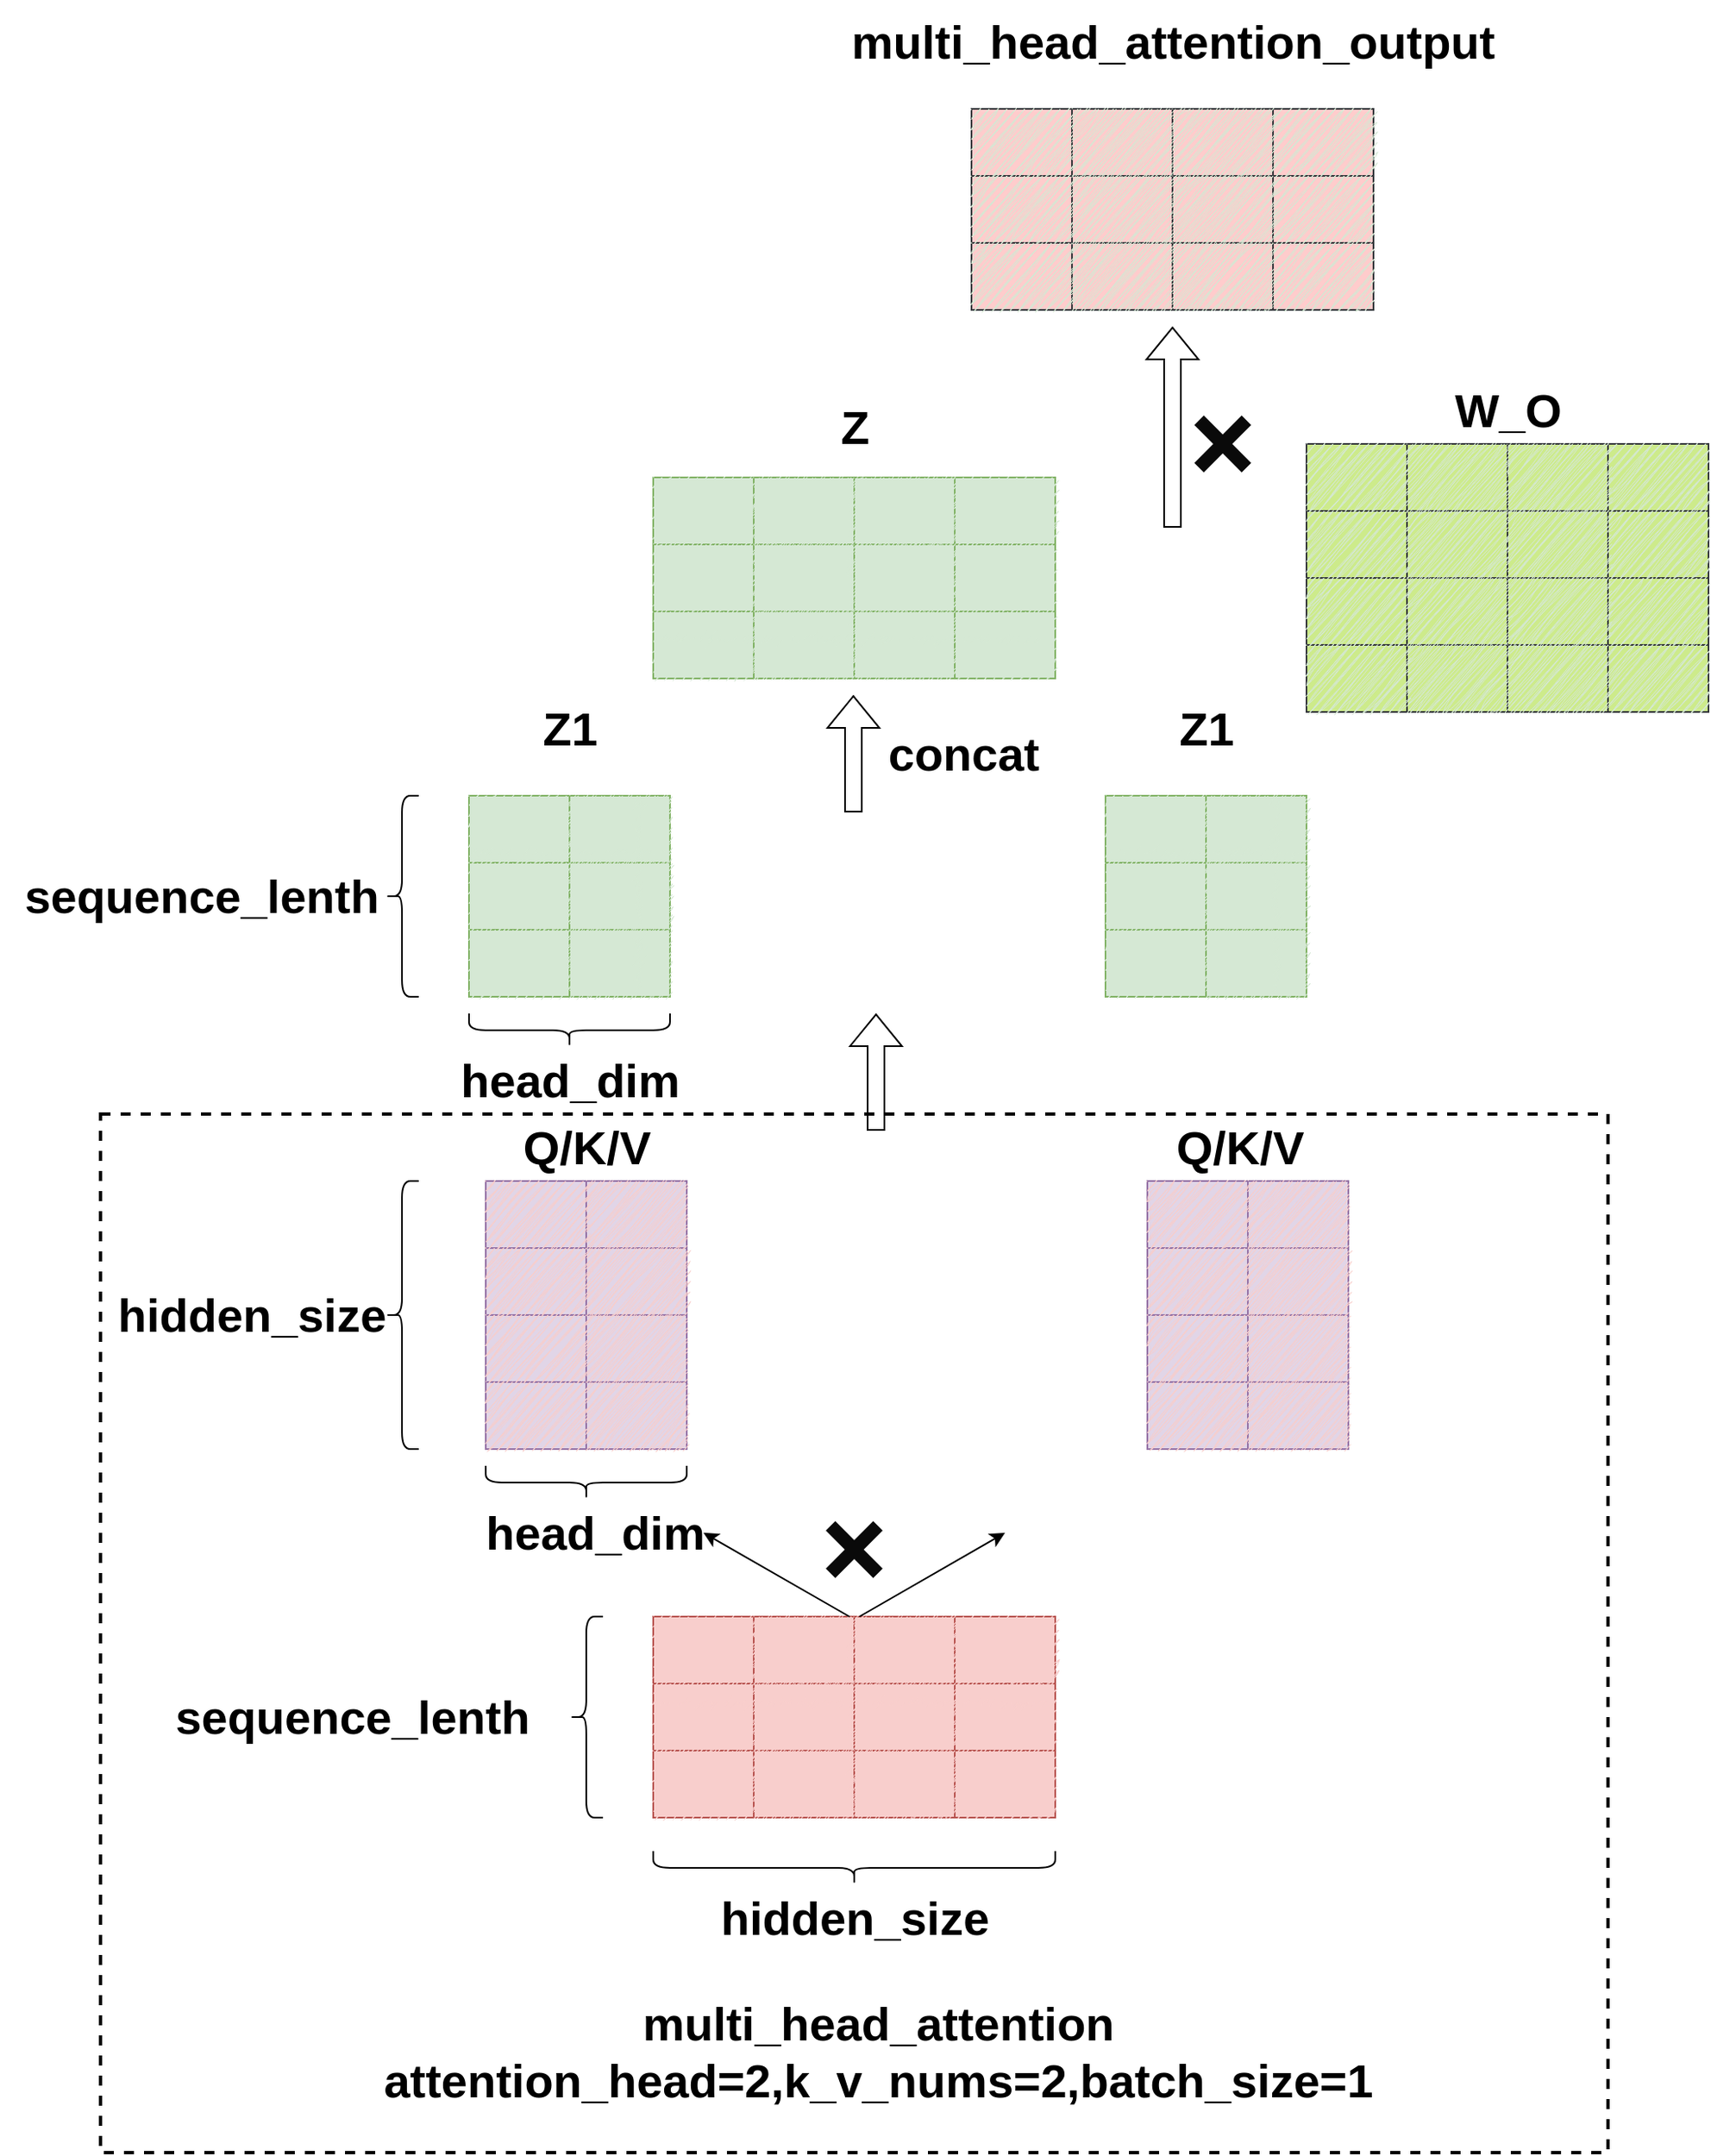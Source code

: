 <mxfile version="28.2.3">
  <diagram name="第 1 页" id="XWmFZcs1bydsPs41KzF8">
    <mxGraphModel dx="2600" dy="2162" grid="1" gridSize="10" guides="1" tooltips="1" connect="1" arrows="1" fold="1" page="1" pageScale="1" pageWidth="827" pageHeight="1169" math="0" shadow="0">
      <root>
        <mxCell id="0" />
        <mxCell id="1" parent="0" />
        <mxCell id="QxQH1etCJ_Zwl-zsI5nc-136" value="" style="rounded=0;whiteSpace=wrap;html=1;fillColor=none;dashed=1;strokeWidth=2;" parent="1" vertex="1">
          <mxGeometry x="-50" y="100" width="900" height="620" as="geometry" />
        </mxCell>
        <mxCell id="QxQH1etCJ_Zwl-zsI5nc-1" value="" style="shape=table;startSize=0;container=1;collapsible=0;childLayout=tableLayout;fontSize=16;fillColor=#f8cecc;strokeColor=#b85450;shadow=0;rounded=0;" parent="1" vertex="1">
          <mxGeometry x="280" y="400" width="240" height="120" as="geometry" />
        </mxCell>
        <mxCell id="QxQH1etCJ_Zwl-zsI5nc-2" value="" style="shape=tableRow;horizontal=0;startSize=0;swimlaneHead=0;swimlaneBody=0;strokeColor=#b85450;top=0;left=0;bottom=0;right=0;collapsible=0;dropTarget=0;fillColor=#f8cecc;points=[[0,0.5],[1,0.5]];portConstraint=eastwest;fontSize=16;shadow=0;sketch=1;curveFitting=1;jiggle=2;" parent="QxQH1etCJ_Zwl-zsI5nc-1" vertex="1">
          <mxGeometry width="240" height="40" as="geometry" />
        </mxCell>
        <mxCell id="QxQH1etCJ_Zwl-zsI5nc-3" value="" style="shape=partialRectangle;html=1;whiteSpace=wrap;connectable=0;strokeColor=#b85450;overflow=hidden;fillColor=#f8cecc;top=0;left=0;bottom=0;right=0;pointerEvents=1;fontSize=16;shadow=0;sketch=1;curveFitting=1;jiggle=2;" parent="QxQH1etCJ_Zwl-zsI5nc-2" vertex="1">
          <mxGeometry width="60" height="40" as="geometry">
            <mxRectangle width="60" height="40" as="alternateBounds" />
          </mxGeometry>
        </mxCell>
        <mxCell id="QxQH1etCJ_Zwl-zsI5nc-4" value="" style="shape=partialRectangle;html=1;whiteSpace=wrap;connectable=0;strokeColor=#b85450;overflow=hidden;fillColor=#f8cecc;top=0;left=0;bottom=0;right=0;pointerEvents=1;fontSize=16;shadow=0;sketch=1;curveFitting=1;jiggle=2;" parent="QxQH1etCJ_Zwl-zsI5nc-2" vertex="1">
          <mxGeometry x="60" width="60" height="40" as="geometry">
            <mxRectangle width="60" height="40" as="alternateBounds" />
          </mxGeometry>
        </mxCell>
        <mxCell id="QxQH1etCJ_Zwl-zsI5nc-5" value="" style="shape=partialRectangle;html=1;whiteSpace=wrap;connectable=0;strokeColor=#b85450;overflow=hidden;fillColor=#f8cecc;top=0;left=0;bottom=0;right=0;pointerEvents=1;fontSize=16;shadow=0;sketch=1;curveFitting=1;jiggle=2;" parent="QxQH1etCJ_Zwl-zsI5nc-2" vertex="1">
          <mxGeometry x="120" width="60" height="40" as="geometry">
            <mxRectangle width="60" height="40" as="alternateBounds" />
          </mxGeometry>
        </mxCell>
        <mxCell id="QxQH1etCJ_Zwl-zsI5nc-14" style="shape=partialRectangle;html=1;whiteSpace=wrap;connectable=0;strokeColor=#b85450;overflow=hidden;fillColor=#f8cecc;top=0;left=0;bottom=0;right=0;pointerEvents=1;fontSize=16;shadow=0;sketch=1;curveFitting=1;jiggle=2;" parent="QxQH1etCJ_Zwl-zsI5nc-2" vertex="1">
          <mxGeometry x="180" width="60" height="40" as="geometry">
            <mxRectangle width="60" height="40" as="alternateBounds" />
          </mxGeometry>
        </mxCell>
        <mxCell id="QxQH1etCJ_Zwl-zsI5nc-6" value="" style="shape=tableRow;horizontal=0;startSize=0;swimlaneHead=0;swimlaneBody=0;strokeColor=#b85450;top=0;left=0;bottom=0;right=0;collapsible=0;dropTarget=0;fillColor=#f8cecc;points=[[0,0.5],[1,0.5]];portConstraint=eastwest;fontSize=16;shadow=0;sketch=1;curveFitting=1;jiggle=2;" parent="QxQH1etCJ_Zwl-zsI5nc-1" vertex="1">
          <mxGeometry y="40" width="240" height="40" as="geometry" />
        </mxCell>
        <mxCell id="QxQH1etCJ_Zwl-zsI5nc-7" value="" style="shape=partialRectangle;html=1;whiteSpace=wrap;connectable=0;strokeColor=#b85450;overflow=hidden;fillColor=#f8cecc;top=0;left=0;bottom=0;right=0;pointerEvents=1;fontSize=16;shadow=0;sketch=1;curveFitting=1;jiggle=2;" parent="QxQH1etCJ_Zwl-zsI5nc-6" vertex="1">
          <mxGeometry width="60" height="40" as="geometry">
            <mxRectangle width="60" height="40" as="alternateBounds" />
          </mxGeometry>
        </mxCell>
        <mxCell id="QxQH1etCJ_Zwl-zsI5nc-8" value="" style="shape=partialRectangle;html=1;whiteSpace=wrap;connectable=0;strokeColor=#b85450;overflow=hidden;fillColor=#f8cecc;top=0;left=0;bottom=0;right=0;pointerEvents=1;fontSize=16;shadow=0;sketch=1;curveFitting=1;jiggle=2;" parent="QxQH1etCJ_Zwl-zsI5nc-6" vertex="1">
          <mxGeometry x="60" width="60" height="40" as="geometry">
            <mxRectangle width="60" height="40" as="alternateBounds" />
          </mxGeometry>
        </mxCell>
        <mxCell id="QxQH1etCJ_Zwl-zsI5nc-9" value="" style="shape=partialRectangle;html=1;whiteSpace=wrap;connectable=0;strokeColor=#b85450;overflow=hidden;fillColor=#f8cecc;top=0;left=0;bottom=0;right=0;pointerEvents=1;fontSize=16;shadow=0;sketch=1;curveFitting=1;jiggle=2;" parent="QxQH1etCJ_Zwl-zsI5nc-6" vertex="1">
          <mxGeometry x="120" width="60" height="40" as="geometry">
            <mxRectangle width="60" height="40" as="alternateBounds" />
          </mxGeometry>
        </mxCell>
        <mxCell id="QxQH1etCJ_Zwl-zsI5nc-15" style="shape=partialRectangle;html=1;whiteSpace=wrap;connectable=0;strokeColor=#b85450;overflow=hidden;fillColor=#f8cecc;top=0;left=0;bottom=0;right=0;pointerEvents=1;fontSize=16;shadow=0;sketch=1;curveFitting=1;jiggle=2;" parent="QxQH1etCJ_Zwl-zsI5nc-6" vertex="1">
          <mxGeometry x="180" width="60" height="40" as="geometry">
            <mxRectangle width="60" height="40" as="alternateBounds" />
          </mxGeometry>
        </mxCell>
        <mxCell id="QxQH1etCJ_Zwl-zsI5nc-10" value="" style="shape=tableRow;horizontal=0;startSize=0;swimlaneHead=0;swimlaneBody=0;strokeColor=#b85450;top=0;left=0;bottom=0;right=0;collapsible=0;dropTarget=0;fillColor=#f8cecc;points=[[0,0.5],[1,0.5]];portConstraint=eastwest;fontSize=16;shadow=0;sketch=1;curveFitting=1;jiggle=2;" parent="QxQH1etCJ_Zwl-zsI5nc-1" vertex="1">
          <mxGeometry y="80" width="240" height="40" as="geometry" />
        </mxCell>
        <mxCell id="QxQH1etCJ_Zwl-zsI5nc-11" value="" style="shape=partialRectangle;html=1;whiteSpace=wrap;connectable=0;strokeColor=#b85450;overflow=hidden;fillColor=#f8cecc;top=0;left=0;bottom=0;right=0;pointerEvents=1;fontSize=16;shadow=0;sketch=1;curveFitting=1;jiggle=2;" parent="QxQH1etCJ_Zwl-zsI5nc-10" vertex="1">
          <mxGeometry width="60" height="40" as="geometry">
            <mxRectangle width="60" height="40" as="alternateBounds" />
          </mxGeometry>
        </mxCell>
        <mxCell id="QxQH1etCJ_Zwl-zsI5nc-12" value="" style="shape=partialRectangle;html=1;whiteSpace=wrap;connectable=0;strokeColor=#b85450;overflow=hidden;fillColor=#f8cecc;top=0;left=0;bottom=0;right=0;pointerEvents=1;fontSize=16;shadow=0;sketch=1;curveFitting=1;jiggle=2;" parent="QxQH1etCJ_Zwl-zsI5nc-10" vertex="1">
          <mxGeometry x="60" width="60" height="40" as="geometry">
            <mxRectangle width="60" height="40" as="alternateBounds" />
          </mxGeometry>
        </mxCell>
        <mxCell id="QxQH1etCJ_Zwl-zsI5nc-13" value="" style="shape=partialRectangle;html=1;whiteSpace=wrap;connectable=0;strokeColor=#b85450;overflow=hidden;fillColor=#f8cecc;top=0;left=0;bottom=0;right=0;pointerEvents=1;fontSize=16;shadow=0;sketch=1;curveFitting=1;jiggle=2;" parent="QxQH1etCJ_Zwl-zsI5nc-10" vertex="1">
          <mxGeometry x="120" width="60" height="40" as="geometry">
            <mxRectangle width="60" height="40" as="alternateBounds" />
          </mxGeometry>
        </mxCell>
        <mxCell id="QxQH1etCJ_Zwl-zsI5nc-16" style="shape=partialRectangle;html=1;whiteSpace=wrap;connectable=0;strokeColor=#b85450;overflow=hidden;fillColor=#f8cecc;top=0;left=0;bottom=0;right=0;pointerEvents=1;fontSize=16;shadow=0;sketch=1;curveFitting=1;jiggle=2;" parent="QxQH1etCJ_Zwl-zsI5nc-10" vertex="1">
          <mxGeometry x="180" width="60" height="40" as="geometry">
            <mxRectangle width="60" height="40" as="alternateBounds" />
          </mxGeometry>
        </mxCell>
        <mxCell id="QxQH1etCJ_Zwl-zsI5nc-17" value="" style="shape=table;startSize=0;container=1;collapsible=0;childLayout=tableLayout;fontSize=16;fillColor=#e1d5e7;strokeColor=#9673a6;shadow=0;rounded=0;" parent="1" vertex="1">
          <mxGeometry x="180" y="140" width="120" height="160" as="geometry" />
        </mxCell>
        <mxCell id="QxQH1etCJ_Zwl-zsI5nc-18" value="" style="shape=tableRow;horizontal=0;startSize=0;swimlaneHead=0;swimlaneBody=0;strokeColor=#b85450;top=0;left=0;bottom=0;right=0;collapsible=0;dropTarget=0;fillColor=#f8cecc;points=[[0,0.5],[1,0.5]];portConstraint=eastwest;fontSize=16;shadow=0;sketch=1;curveFitting=1;jiggle=2;" parent="QxQH1etCJ_Zwl-zsI5nc-17" vertex="1">
          <mxGeometry width="120" height="40" as="geometry" />
        </mxCell>
        <mxCell id="QxQH1etCJ_Zwl-zsI5nc-19" value="" style="shape=partialRectangle;html=1;whiteSpace=wrap;connectable=0;strokeColor=#b85450;overflow=hidden;fillColor=#f8cecc;top=0;left=0;bottom=0;right=0;pointerEvents=1;fontSize=16;shadow=0;sketch=1;curveFitting=1;jiggle=2;" parent="QxQH1etCJ_Zwl-zsI5nc-18" vertex="1">
          <mxGeometry width="60" height="40" as="geometry">
            <mxRectangle width="60" height="40" as="alternateBounds" />
          </mxGeometry>
        </mxCell>
        <mxCell id="QxQH1etCJ_Zwl-zsI5nc-65" style="shape=partialRectangle;html=1;whiteSpace=wrap;connectable=0;strokeColor=#b85450;overflow=hidden;fillColor=#f8cecc;top=0;left=0;bottom=0;right=0;pointerEvents=1;fontSize=16;shadow=0;sketch=1;curveFitting=1;jiggle=2;" parent="QxQH1etCJ_Zwl-zsI5nc-18" vertex="1">
          <mxGeometry x="60" width="60" height="40" as="geometry">
            <mxRectangle width="60" height="40" as="alternateBounds" />
          </mxGeometry>
        </mxCell>
        <mxCell id="QxQH1etCJ_Zwl-zsI5nc-23" value="" style="shape=tableRow;horizontal=0;startSize=0;swimlaneHead=0;swimlaneBody=0;strokeColor=#b85450;top=0;left=0;bottom=0;right=0;collapsible=0;dropTarget=0;fillColor=#f8cecc;points=[[0,0.5],[1,0.5]];portConstraint=eastwest;fontSize=16;shadow=0;sketch=1;curveFitting=1;jiggle=2;" parent="QxQH1etCJ_Zwl-zsI5nc-17" vertex="1">
          <mxGeometry y="40" width="120" height="40" as="geometry" />
        </mxCell>
        <mxCell id="QxQH1etCJ_Zwl-zsI5nc-24" value="" style="shape=partialRectangle;html=1;whiteSpace=wrap;connectable=0;strokeColor=#b85450;overflow=hidden;fillColor=#f8cecc;top=0;left=0;bottom=0;right=0;pointerEvents=1;fontSize=16;shadow=0;sketch=1;curveFitting=1;jiggle=2;" parent="QxQH1etCJ_Zwl-zsI5nc-23" vertex="1">
          <mxGeometry width="60" height="40" as="geometry">
            <mxRectangle width="60" height="40" as="alternateBounds" />
          </mxGeometry>
        </mxCell>
        <mxCell id="QxQH1etCJ_Zwl-zsI5nc-66" style="shape=partialRectangle;html=1;whiteSpace=wrap;connectable=0;strokeColor=#b85450;overflow=hidden;fillColor=#f8cecc;top=0;left=0;bottom=0;right=0;pointerEvents=1;fontSize=16;shadow=0;sketch=1;curveFitting=1;jiggle=2;" parent="QxQH1etCJ_Zwl-zsI5nc-23" vertex="1">
          <mxGeometry x="60" width="60" height="40" as="geometry">
            <mxRectangle width="60" height="40" as="alternateBounds" />
          </mxGeometry>
        </mxCell>
        <mxCell id="QxQH1etCJ_Zwl-zsI5nc-28" value="" style="shape=tableRow;horizontal=0;startSize=0;swimlaneHead=0;swimlaneBody=0;strokeColor=#b85450;top=0;left=0;bottom=0;right=0;collapsible=0;dropTarget=0;fillColor=#f8cecc;points=[[0,0.5],[1,0.5]];portConstraint=eastwest;fontSize=16;shadow=0;sketch=1;curveFitting=1;jiggle=2;" parent="QxQH1etCJ_Zwl-zsI5nc-17" vertex="1">
          <mxGeometry y="80" width="120" height="40" as="geometry" />
        </mxCell>
        <mxCell id="QxQH1etCJ_Zwl-zsI5nc-29" value="" style="shape=partialRectangle;html=1;whiteSpace=wrap;connectable=0;strokeColor=#b85450;overflow=hidden;fillColor=#f8cecc;top=0;left=0;bottom=0;right=0;pointerEvents=1;fontSize=16;shadow=0;sketch=1;curveFitting=1;jiggle=2;" parent="QxQH1etCJ_Zwl-zsI5nc-28" vertex="1">
          <mxGeometry width="60" height="40" as="geometry">
            <mxRectangle width="60" height="40" as="alternateBounds" />
          </mxGeometry>
        </mxCell>
        <mxCell id="QxQH1etCJ_Zwl-zsI5nc-67" style="shape=partialRectangle;html=1;whiteSpace=wrap;connectable=0;strokeColor=#b85450;overflow=hidden;fillColor=#f8cecc;top=0;left=0;bottom=0;right=0;pointerEvents=1;fontSize=16;shadow=0;sketch=1;curveFitting=1;jiggle=2;" parent="QxQH1etCJ_Zwl-zsI5nc-28" vertex="1">
          <mxGeometry x="60" width="60" height="40" as="geometry">
            <mxRectangle width="60" height="40" as="alternateBounds" />
          </mxGeometry>
        </mxCell>
        <mxCell id="QxQH1etCJ_Zwl-zsI5nc-71" style="shape=tableRow;horizontal=0;startSize=0;swimlaneHead=0;swimlaneBody=0;strokeColor=#b85450;top=0;left=0;bottom=0;right=0;collapsible=0;dropTarget=0;fillColor=#f8cecc;points=[[0,0.5],[1,0.5]];portConstraint=eastwest;fontSize=16;shadow=0;sketch=1;curveFitting=1;jiggle=2;" parent="QxQH1etCJ_Zwl-zsI5nc-17" vertex="1">
          <mxGeometry y="120" width="120" height="40" as="geometry" />
        </mxCell>
        <mxCell id="QxQH1etCJ_Zwl-zsI5nc-72" style="shape=partialRectangle;html=1;whiteSpace=wrap;connectable=0;strokeColor=#b85450;overflow=hidden;fillColor=#f8cecc;top=0;left=0;bottom=0;right=0;pointerEvents=1;fontSize=16;shadow=0;sketch=1;curveFitting=1;jiggle=2;" parent="QxQH1etCJ_Zwl-zsI5nc-71" vertex="1">
          <mxGeometry width="60" height="40" as="geometry">
            <mxRectangle width="60" height="40" as="alternateBounds" />
          </mxGeometry>
        </mxCell>
        <mxCell id="QxQH1etCJ_Zwl-zsI5nc-73" style="shape=partialRectangle;html=1;whiteSpace=wrap;connectable=0;strokeColor=#b85450;overflow=hidden;fillColor=#f8cecc;top=0;left=0;bottom=0;right=0;pointerEvents=1;fontSize=16;shadow=0;sketch=1;curveFitting=1;jiggle=2;" parent="QxQH1etCJ_Zwl-zsI5nc-71" vertex="1">
          <mxGeometry x="60" width="60" height="40" as="geometry">
            <mxRectangle width="60" height="40" as="alternateBounds" />
          </mxGeometry>
        </mxCell>
        <mxCell id="QxQH1etCJ_Zwl-zsI5nc-40" value="" style="shape=table;startSize=0;container=1;collapsible=0;childLayout=tableLayout;fontSize=16;fillColor=#e1d5e7;strokeColor=#9673a6;shadow=0;rounded=0;" parent="1" vertex="1">
          <mxGeometry x="575" y="140" width="120" height="160" as="geometry" />
        </mxCell>
        <mxCell id="QxQH1etCJ_Zwl-zsI5nc-41" value="" style="shape=tableRow;horizontal=0;startSize=0;swimlaneHead=0;swimlaneBody=0;strokeColor=#b85450;top=0;left=0;bottom=0;right=0;collapsible=0;dropTarget=0;fillColor=#f8cecc;points=[[0,0.5],[1,0.5]];portConstraint=eastwest;fontSize=16;shadow=0;sketch=1;curveFitting=1;jiggle=2;" parent="QxQH1etCJ_Zwl-zsI5nc-40" vertex="1">
          <mxGeometry width="120" height="40" as="geometry" />
        </mxCell>
        <mxCell id="QxQH1etCJ_Zwl-zsI5nc-42" value="" style="shape=partialRectangle;html=1;whiteSpace=wrap;connectable=0;strokeColor=#b85450;overflow=hidden;fillColor=#f8cecc;top=0;left=0;bottom=0;right=0;pointerEvents=1;fontSize=16;shadow=0;sketch=1;curveFitting=1;jiggle=2;" parent="QxQH1etCJ_Zwl-zsI5nc-41" vertex="1">
          <mxGeometry width="60" height="40" as="geometry">
            <mxRectangle width="60" height="40" as="alternateBounds" />
          </mxGeometry>
        </mxCell>
        <mxCell id="QxQH1etCJ_Zwl-zsI5nc-68" style="shape=partialRectangle;html=1;whiteSpace=wrap;connectable=0;strokeColor=#b85450;overflow=hidden;fillColor=#f8cecc;top=0;left=0;bottom=0;right=0;pointerEvents=1;fontSize=16;shadow=0;sketch=1;curveFitting=1;jiggle=2;" parent="QxQH1etCJ_Zwl-zsI5nc-41" vertex="1">
          <mxGeometry x="60" width="60" height="40" as="geometry">
            <mxRectangle width="60" height="40" as="alternateBounds" />
          </mxGeometry>
        </mxCell>
        <mxCell id="QxQH1etCJ_Zwl-zsI5nc-43" value="" style="shape=tableRow;horizontal=0;startSize=0;swimlaneHead=0;swimlaneBody=0;strokeColor=#b85450;top=0;left=0;bottom=0;right=0;collapsible=0;dropTarget=0;fillColor=#f8cecc;points=[[0,0.5],[1,0.5]];portConstraint=eastwest;fontSize=16;shadow=0;sketch=1;curveFitting=1;jiggle=2;" parent="QxQH1etCJ_Zwl-zsI5nc-40" vertex="1">
          <mxGeometry y="40" width="120" height="40" as="geometry" />
        </mxCell>
        <mxCell id="QxQH1etCJ_Zwl-zsI5nc-44" value="" style="shape=partialRectangle;html=1;whiteSpace=wrap;connectable=0;strokeColor=#b85450;overflow=hidden;fillColor=#f8cecc;top=0;left=0;bottom=0;right=0;pointerEvents=1;fontSize=16;shadow=0;sketch=1;curveFitting=1;jiggle=2;" parent="QxQH1etCJ_Zwl-zsI5nc-43" vertex="1">
          <mxGeometry width="60" height="40" as="geometry">
            <mxRectangle width="60" height="40" as="alternateBounds" />
          </mxGeometry>
        </mxCell>
        <mxCell id="QxQH1etCJ_Zwl-zsI5nc-69" style="shape=partialRectangle;html=1;whiteSpace=wrap;connectable=0;strokeColor=#b85450;overflow=hidden;fillColor=#f8cecc;top=0;left=0;bottom=0;right=0;pointerEvents=1;fontSize=16;shadow=0;sketch=1;curveFitting=1;jiggle=2;" parent="QxQH1etCJ_Zwl-zsI5nc-43" vertex="1">
          <mxGeometry x="60" width="60" height="40" as="geometry">
            <mxRectangle width="60" height="40" as="alternateBounds" />
          </mxGeometry>
        </mxCell>
        <mxCell id="QxQH1etCJ_Zwl-zsI5nc-45" value="" style="shape=tableRow;horizontal=0;startSize=0;swimlaneHead=0;swimlaneBody=0;strokeColor=#b85450;top=0;left=0;bottom=0;right=0;collapsible=0;dropTarget=0;fillColor=#f8cecc;points=[[0,0.5],[1,0.5]];portConstraint=eastwest;fontSize=16;shadow=0;sketch=1;curveFitting=1;jiggle=2;" parent="QxQH1etCJ_Zwl-zsI5nc-40" vertex="1">
          <mxGeometry y="80" width="120" height="40" as="geometry" />
        </mxCell>
        <mxCell id="QxQH1etCJ_Zwl-zsI5nc-46" value="" style="shape=partialRectangle;html=1;whiteSpace=wrap;connectable=0;strokeColor=#b85450;overflow=hidden;fillColor=#f8cecc;top=0;left=0;bottom=0;right=0;pointerEvents=1;fontSize=16;shadow=0;sketch=1;curveFitting=1;jiggle=2;" parent="QxQH1etCJ_Zwl-zsI5nc-45" vertex="1">
          <mxGeometry width="60" height="40" as="geometry">
            <mxRectangle width="60" height="40" as="alternateBounds" />
          </mxGeometry>
        </mxCell>
        <mxCell id="QxQH1etCJ_Zwl-zsI5nc-70" style="shape=partialRectangle;html=1;whiteSpace=wrap;connectable=0;strokeColor=#b85450;overflow=hidden;fillColor=#f8cecc;top=0;left=0;bottom=0;right=0;pointerEvents=1;fontSize=16;shadow=0;sketch=1;curveFitting=1;jiggle=2;" parent="QxQH1etCJ_Zwl-zsI5nc-45" vertex="1">
          <mxGeometry x="60" width="60" height="40" as="geometry">
            <mxRectangle width="60" height="40" as="alternateBounds" />
          </mxGeometry>
        </mxCell>
        <mxCell id="QxQH1etCJ_Zwl-zsI5nc-74" style="shape=tableRow;horizontal=0;startSize=0;swimlaneHead=0;swimlaneBody=0;strokeColor=#b85450;top=0;left=0;bottom=0;right=0;collapsible=0;dropTarget=0;fillColor=#f8cecc;points=[[0,0.5],[1,0.5]];portConstraint=eastwest;fontSize=16;shadow=0;sketch=1;curveFitting=1;jiggle=2;" parent="QxQH1etCJ_Zwl-zsI5nc-40" vertex="1">
          <mxGeometry y="120" width="120" height="40" as="geometry" />
        </mxCell>
        <mxCell id="QxQH1etCJ_Zwl-zsI5nc-75" style="shape=partialRectangle;html=1;whiteSpace=wrap;connectable=0;strokeColor=#b85450;overflow=hidden;fillColor=#f8cecc;top=0;left=0;bottom=0;right=0;pointerEvents=1;fontSize=16;shadow=0;sketch=1;curveFitting=1;jiggle=2;" parent="QxQH1etCJ_Zwl-zsI5nc-74" vertex="1">
          <mxGeometry width="60" height="40" as="geometry">
            <mxRectangle width="60" height="40" as="alternateBounds" />
          </mxGeometry>
        </mxCell>
        <mxCell id="QxQH1etCJ_Zwl-zsI5nc-76" style="shape=partialRectangle;html=1;whiteSpace=wrap;connectable=0;strokeColor=#b85450;overflow=hidden;fillColor=#f8cecc;top=0;left=0;bottom=0;right=0;pointerEvents=1;fontSize=16;shadow=0;sketch=1;curveFitting=1;jiggle=2;" parent="QxQH1etCJ_Zwl-zsI5nc-74" vertex="1">
          <mxGeometry x="60" width="60" height="40" as="geometry">
            <mxRectangle width="60" height="40" as="alternateBounds" />
          </mxGeometry>
        </mxCell>
        <mxCell id="QxQH1etCJ_Zwl-zsI5nc-61" value="" style="shape=curlyBracket;whiteSpace=wrap;html=1;rounded=1;labelPosition=left;verticalLabelPosition=middle;align=right;verticalAlign=middle;" parent="1" vertex="1">
          <mxGeometry x="230" y="400" width="20" height="120" as="geometry" />
        </mxCell>
        <mxCell id="QxQH1etCJ_Zwl-zsI5nc-62" value="&lt;font&gt;&lt;b&gt;hidden_size&lt;/b&gt;&lt;/font&gt;" style="text;html=1;align=center;verticalAlign=middle;resizable=0;points=[];autosize=1;strokeColor=none;fillColor=none;strokeWidth=1;fontSize=28;" parent="1" vertex="1">
          <mxGeometry x="310" y="555" width="180" height="50" as="geometry" />
        </mxCell>
        <mxCell id="QxQH1etCJ_Zwl-zsI5nc-63" value="" style="shape=curlyBracket;whiteSpace=wrap;html=1;rounded=1;labelPosition=left;verticalLabelPosition=middle;align=right;verticalAlign=middle;rotation=-90;size=0.5;" parent="1" vertex="1">
          <mxGeometry x="390" y="430" width="20" height="240" as="geometry" />
        </mxCell>
        <mxCell id="QxQH1etCJ_Zwl-zsI5nc-64" value="&lt;font&gt;&lt;b&gt;sequence_lenth&lt;/b&gt;&lt;/font&gt;" style="text;html=1;align=center;verticalAlign=middle;resizable=0;points=[];autosize=1;strokeColor=none;fillColor=none;strokeWidth=1;fontSize=28;" parent="1" vertex="1">
          <mxGeometry x="-20" y="435" width="240" height="50" as="geometry" />
        </mxCell>
        <mxCell id="QxQH1etCJ_Zwl-zsI5nc-77" value="&lt;span&gt;&lt;b&gt;head_dim&lt;/b&gt;&lt;/span&gt;" style="text;html=1;align=center;verticalAlign=middle;resizable=0;points=[];autosize=1;strokeColor=none;fillColor=none;strokeWidth=1;fontSize=28;" parent="1" vertex="1">
          <mxGeometry x="170" y="325" width="150" height="50" as="geometry" />
        </mxCell>
        <mxCell id="QxQH1etCJ_Zwl-zsI5nc-78" value="" style="shape=curlyBracket;whiteSpace=wrap;html=1;rounded=1;labelPosition=left;verticalLabelPosition=middle;align=right;verticalAlign=middle;rotation=-90;size=0.5;" parent="1" vertex="1">
          <mxGeometry x="230" y="260" width="20" height="120" as="geometry" />
        </mxCell>
        <mxCell id="QxQH1etCJ_Zwl-zsI5nc-81" value="&lt;div&gt;&lt;font&gt;&lt;b&gt;multi_head_attention&lt;/b&gt;&lt;/font&gt;&lt;/div&gt;&lt;font&gt;&lt;b&gt;attention_head=2,&lt;/b&gt;&lt;/font&gt;&lt;b style=&quot;background-color: transparent; color: light-dark(rgb(0, 0, 0), rgb(255, 255, 255));&quot;&gt;k_v_nums=2,batch_size=1&lt;/b&gt;" style="text;html=1;align=center;verticalAlign=middle;resizable=0;points=[];autosize=1;strokeColor=none;fillColor=none;strokeWidth=1;fontSize=28;" parent="1" vertex="1">
          <mxGeometry x="109" y="620" width="610" height="80" as="geometry" />
        </mxCell>
        <mxCell id="QxQH1etCJ_Zwl-zsI5nc-82" value="" style="shape=curlyBracket;whiteSpace=wrap;html=1;rounded=1;labelPosition=left;verticalLabelPosition=middle;align=right;verticalAlign=middle;" parent="1" vertex="1">
          <mxGeometry x="120" y="140" width="20" height="160" as="geometry" />
        </mxCell>
        <mxCell id="QxQH1etCJ_Zwl-zsI5nc-84" value="&lt;font&gt;&lt;b&gt;hidden_size&lt;/b&gt;&lt;/font&gt;" style="text;html=1;align=center;verticalAlign=middle;resizable=0;points=[];autosize=1;strokeColor=none;fillColor=none;strokeWidth=1;fontSize=28;" parent="1" vertex="1">
          <mxGeometry x="-50" y="195" width="180" height="50" as="geometry" />
        </mxCell>
        <mxCell id="QxQH1etCJ_Zwl-zsI5nc-86" value="" style="shape=flexArrow;endArrow=classic;html=1;rounded=0;" parent="1" edge="1">
          <mxGeometry width="50" height="50" relative="1" as="geometry">
            <mxPoint x="413" y="110" as="sourcePoint" />
            <mxPoint x="413" y="40" as="targetPoint" />
          </mxGeometry>
        </mxCell>
        <mxCell id="QxQH1etCJ_Zwl-zsI5nc-87" value="" style="endArrow=classic;html=1;rounded=0;exitX=0.488;exitY=0;exitDx=0;exitDy=0;exitPerimeter=0;" parent="1" source="QxQH1etCJ_Zwl-zsI5nc-2" edge="1">
          <mxGeometry width="50" height="50" relative="1" as="geometry">
            <mxPoint x="330" y="320" as="sourcePoint" />
            <mxPoint x="310" y="350" as="targetPoint" />
          </mxGeometry>
        </mxCell>
        <mxCell id="QxQH1etCJ_Zwl-zsI5nc-88" value="" style="endArrow=classic;html=1;rounded=0;exitX=0.513;exitY=0;exitDx=0;exitDy=0;exitPerimeter=0;" parent="1" source="QxQH1etCJ_Zwl-zsI5nc-2" edge="1">
          <mxGeometry width="50" height="50" relative="1" as="geometry">
            <mxPoint x="547" y="410" as="sourcePoint" />
            <mxPoint x="490" y="350" as="targetPoint" />
          </mxGeometry>
        </mxCell>
        <mxCell id="QxQH1etCJ_Zwl-zsI5nc-89" value="" style="shape=cross;whiteSpace=wrap;html=1;rotation=45;strokeColor=none;fillColor=light-dark(#0a0a0a, #ededed);" parent="1" vertex="1">
          <mxGeometry x="380" y="340" width="40" height="40" as="geometry" />
        </mxCell>
        <mxCell id="QxQH1etCJ_Zwl-zsI5nc-92" value="&lt;font&gt;&lt;b&gt;Q/K/V&lt;/b&gt;&lt;/font&gt;" style="text;html=1;align=center;verticalAlign=middle;resizable=0;points=[];autosize=1;strokeColor=none;fillColor=none;strokeWidth=1;fontSize=28;" parent="1" vertex="1">
          <mxGeometry x="190" y="95" width="100" height="50" as="geometry" />
        </mxCell>
        <mxCell id="QxQH1etCJ_Zwl-zsI5nc-93" value="&lt;b&gt;Q/K/V&lt;/b&gt;" style="text;html=1;align=center;verticalAlign=middle;resizable=0;points=[];autosize=1;strokeColor=none;fillColor=none;strokeWidth=1;fontSize=28;" parent="1" vertex="1">
          <mxGeometry x="580" y="95" width="100" height="50" as="geometry" />
        </mxCell>
        <mxCell id="QxQH1etCJ_Zwl-zsI5nc-94" value="" style="shape=table;startSize=0;container=1;collapsible=0;childLayout=tableLayout;fontSize=16;fillColor=#d5e8d4;strokeColor=#82b366;shadow=0;rounded=0;" parent="1" vertex="1">
          <mxGeometry x="170" y="-90" width="120" height="120" as="geometry" />
        </mxCell>
        <mxCell id="QxQH1etCJ_Zwl-zsI5nc-95" value="" style="shape=tableRow;horizontal=0;startSize=0;swimlaneHead=0;swimlaneBody=0;strokeColor=#82b366;top=0;left=0;bottom=0;right=0;collapsible=0;dropTarget=0;fillColor=#d5e8d4;points=[[0,0.5],[1,0.5]];portConstraint=eastwest;fontSize=16;shadow=0;sketch=1;curveFitting=1;jiggle=2;" parent="QxQH1etCJ_Zwl-zsI5nc-94" vertex="1">
          <mxGeometry width="120" height="40" as="geometry" />
        </mxCell>
        <mxCell id="QxQH1etCJ_Zwl-zsI5nc-96" value="" style="shape=partialRectangle;html=1;whiteSpace=wrap;connectable=0;strokeColor=#82b366;overflow=hidden;fillColor=#d5e8d4;top=0;left=0;bottom=0;right=0;pointerEvents=1;fontSize=16;shadow=0;sketch=1;curveFitting=1;jiggle=2;" parent="QxQH1etCJ_Zwl-zsI5nc-95" vertex="1">
          <mxGeometry width="60" height="40" as="geometry">
            <mxRectangle width="60" height="40" as="alternateBounds" />
          </mxGeometry>
        </mxCell>
        <mxCell id="QxQH1etCJ_Zwl-zsI5nc-97" value="" style="shape=partialRectangle;html=1;whiteSpace=wrap;connectable=0;strokeColor=#82b366;overflow=hidden;fillColor=#d5e8d4;top=0;left=0;bottom=0;right=0;pointerEvents=1;fontSize=16;shadow=0;sketch=1;curveFitting=1;jiggle=2;" parent="QxQH1etCJ_Zwl-zsI5nc-95" vertex="1">
          <mxGeometry x="60" width="60" height="40" as="geometry">
            <mxRectangle width="60" height="40" as="alternateBounds" />
          </mxGeometry>
        </mxCell>
        <mxCell id="QxQH1etCJ_Zwl-zsI5nc-100" value="" style="shape=tableRow;horizontal=0;startSize=0;swimlaneHead=0;swimlaneBody=0;strokeColor=#82b366;top=0;left=0;bottom=0;right=0;collapsible=0;dropTarget=0;fillColor=#d5e8d4;points=[[0,0.5],[1,0.5]];portConstraint=eastwest;fontSize=16;shadow=0;sketch=1;curveFitting=1;jiggle=2;" parent="QxQH1etCJ_Zwl-zsI5nc-94" vertex="1">
          <mxGeometry y="40" width="120" height="40" as="geometry" />
        </mxCell>
        <mxCell id="QxQH1etCJ_Zwl-zsI5nc-101" value="" style="shape=partialRectangle;html=1;whiteSpace=wrap;connectable=0;strokeColor=#82b366;overflow=hidden;fillColor=#d5e8d4;top=0;left=0;bottom=0;right=0;pointerEvents=1;fontSize=16;shadow=0;sketch=1;curveFitting=1;jiggle=2;" parent="QxQH1etCJ_Zwl-zsI5nc-100" vertex="1">
          <mxGeometry width="60" height="40" as="geometry">
            <mxRectangle width="60" height="40" as="alternateBounds" />
          </mxGeometry>
        </mxCell>
        <mxCell id="QxQH1etCJ_Zwl-zsI5nc-102" value="" style="shape=partialRectangle;html=1;whiteSpace=wrap;connectable=0;strokeColor=#82b366;overflow=hidden;fillColor=#d5e8d4;top=0;left=0;bottom=0;right=0;pointerEvents=1;fontSize=16;shadow=0;sketch=1;curveFitting=1;jiggle=2;" parent="QxQH1etCJ_Zwl-zsI5nc-100" vertex="1">
          <mxGeometry x="60" width="60" height="40" as="geometry">
            <mxRectangle width="60" height="40" as="alternateBounds" />
          </mxGeometry>
        </mxCell>
        <mxCell id="QxQH1etCJ_Zwl-zsI5nc-105" value="" style="shape=tableRow;horizontal=0;startSize=0;swimlaneHead=0;swimlaneBody=0;strokeColor=#82b366;top=0;left=0;bottom=0;right=0;collapsible=0;dropTarget=0;fillColor=#d5e8d4;points=[[0,0.5],[1,0.5]];portConstraint=eastwest;fontSize=16;shadow=0;sketch=1;curveFitting=1;jiggle=2;" parent="QxQH1etCJ_Zwl-zsI5nc-94" vertex="1">
          <mxGeometry y="80" width="120" height="40" as="geometry" />
        </mxCell>
        <mxCell id="QxQH1etCJ_Zwl-zsI5nc-106" value="" style="shape=partialRectangle;html=1;whiteSpace=wrap;connectable=0;strokeColor=#82b366;overflow=hidden;fillColor=#d5e8d4;top=0;left=0;bottom=0;right=0;pointerEvents=1;fontSize=16;shadow=0;sketch=1;curveFitting=1;jiggle=2;" parent="QxQH1etCJ_Zwl-zsI5nc-105" vertex="1">
          <mxGeometry width="60" height="40" as="geometry">
            <mxRectangle width="60" height="40" as="alternateBounds" />
          </mxGeometry>
        </mxCell>
        <mxCell id="QxQH1etCJ_Zwl-zsI5nc-107" value="" style="shape=partialRectangle;html=1;whiteSpace=wrap;connectable=0;strokeColor=#82b366;overflow=hidden;fillColor=#d5e8d4;top=0;left=0;bottom=0;right=0;pointerEvents=1;fontSize=16;shadow=0;sketch=1;curveFitting=1;jiggle=2;" parent="QxQH1etCJ_Zwl-zsI5nc-105" vertex="1">
          <mxGeometry x="60" width="60" height="40" as="geometry">
            <mxRectangle width="60" height="40" as="alternateBounds" />
          </mxGeometry>
        </mxCell>
        <mxCell id="QxQH1etCJ_Zwl-zsI5nc-110" value="" style="shape=table;startSize=0;container=1;collapsible=0;childLayout=tableLayout;fontSize=16;fillColor=#d5e8d4;strokeColor=#82b366;shadow=0;rounded=0;" parent="1" vertex="1">
          <mxGeometry x="550" y="-90" width="120" height="120" as="geometry" />
        </mxCell>
        <mxCell id="QxQH1etCJ_Zwl-zsI5nc-111" value="" style="shape=tableRow;horizontal=0;startSize=0;swimlaneHead=0;swimlaneBody=0;strokeColor=#82b366;top=0;left=0;bottom=0;right=0;collapsible=0;dropTarget=0;fillColor=#d5e8d4;points=[[0,0.5],[1,0.5]];portConstraint=eastwest;fontSize=16;shadow=0;sketch=1;curveFitting=1;jiggle=2;" parent="QxQH1etCJ_Zwl-zsI5nc-110" vertex="1">
          <mxGeometry width="120" height="40" as="geometry" />
        </mxCell>
        <mxCell id="QxQH1etCJ_Zwl-zsI5nc-112" value="" style="shape=partialRectangle;html=1;whiteSpace=wrap;connectable=0;strokeColor=#82b366;overflow=hidden;fillColor=#d5e8d4;top=0;left=0;bottom=0;right=0;pointerEvents=1;fontSize=16;shadow=0;sketch=1;curveFitting=1;jiggle=2;" parent="QxQH1etCJ_Zwl-zsI5nc-111" vertex="1">
          <mxGeometry width="60" height="40" as="geometry">
            <mxRectangle width="60" height="40" as="alternateBounds" />
          </mxGeometry>
        </mxCell>
        <mxCell id="QxQH1etCJ_Zwl-zsI5nc-113" value="" style="shape=partialRectangle;html=1;whiteSpace=wrap;connectable=0;strokeColor=#82b366;overflow=hidden;fillColor=#d5e8d4;top=0;left=0;bottom=0;right=0;pointerEvents=1;fontSize=16;shadow=0;sketch=1;curveFitting=1;jiggle=2;" parent="QxQH1etCJ_Zwl-zsI5nc-111" vertex="1">
          <mxGeometry x="60" width="60" height="40" as="geometry">
            <mxRectangle width="60" height="40" as="alternateBounds" />
          </mxGeometry>
        </mxCell>
        <mxCell id="QxQH1etCJ_Zwl-zsI5nc-116" value="" style="shape=tableRow;horizontal=0;startSize=0;swimlaneHead=0;swimlaneBody=0;strokeColor=#82b366;top=0;left=0;bottom=0;right=0;collapsible=0;dropTarget=0;fillColor=#d5e8d4;points=[[0,0.5],[1,0.5]];portConstraint=eastwest;fontSize=16;shadow=0;sketch=1;curveFitting=1;jiggle=2;" parent="QxQH1etCJ_Zwl-zsI5nc-110" vertex="1">
          <mxGeometry y="40" width="120" height="40" as="geometry" />
        </mxCell>
        <mxCell id="QxQH1etCJ_Zwl-zsI5nc-117" value="" style="shape=partialRectangle;html=1;whiteSpace=wrap;connectable=0;strokeColor=#82b366;overflow=hidden;fillColor=#d5e8d4;top=0;left=0;bottom=0;right=0;pointerEvents=1;fontSize=16;shadow=0;sketch=1;curveFitting=1;jiggle=2;" parent="QxQH1etCJ_Zwl-zsI5nc-116" vertex="1">
          <mxGeometry width="60" height="40" as="geometry">
            <mxRectangle width="60" height="40" as="alternateBounds" />
          </mxGeometry>
        </mxCell>
        <mxCell id="QxQH1etCJ_Zwl-zsI5nc-118" value="" style="shape=partialRectangle;html=1;whiteSpace=wrap;connectable=0;strokeColor=#82b366;overflow=hidden;fillColor=#d5e8d4;top=0;left=0;bottom=0;right=0;pointerEvents=1;fontSize=16;shadow=0;sketch=1;curveFitting=1;jiggle=2;" parent="QxQH1etCJ_Zwl-zsI5nc-116" vertex="1">
          <mxGeometry x="60" width="60" height="40" as="geometry">
            <mxRectangle width="60" height="40" as="alternateBounds" />
          </mxGeometry>
        </mxCell>
        <mxCell id="QxQH1etCJ_Zwl-zsI5nc-121" value="" style="shape=tableRow;horizontal=0;startSize=0;swimlaneHead=0;swimlaneBody=0;strokeColor=#82b366;top=0;left=0;bottom=0;right=0;collapsible=0;dropTarget=0;fillColor=#d5e8d4;points=[[0,0.5],[1,0.5]];portConstraint=eastwest;fontSize=16;shadow=0;sketch=1;curveFitting=1;jiggle=2;" parent="QxQH1etCJ_Zwl-zsI5nc-110" vertex="1">
          <mxGeometry y="80" width="120" height="40" as="geometry" />
        </mxCell>
        <mxCell id="QxQH1etCJ_Zwl-zsI5nc-122" value="" style="shape=partialRectangle;html=1;whiteSpace=wrap;connectable=0;strokeColor=#82b366;overflow=hidden;fillColor=#d5e8d4;top=0;left=0;bottom=0;right=0;pointerEvents=1;fontSize=16;shadow=0;sketch=1;curveFitting=1;jiggle=2;" parent="QxQH1etCJ_Zwl-zsI5nc-121" vertex="1">
          <mxGeometry width="60" height="40" as="geometry">
            <mxRectangle width="60" height="40" as="alternateBounds" />
          </mxGeometry>
        </mxCell>
        <mxCell id="QxQH1etCJ_Zwl-zsI5nc-123" value="" style="shape=partialRectangle;html=1;whiteSpace=wrap;connectable=0;strokeColor=#82b366;overflow=hidden;fillColor=#d5e8d4;top=0;left=0;bottom=0;right=0;pointerEvents=1;fontSize=16;shadow=0;sketch=1;curveFitting=1;jiggle=2;" parent="QxQH1etCJ_Zwl-zsI5nc-121" vertex="1">
          <mxGeometry x="60" width="60" height="40" as="geometry">
            <mxRectangle width="60" height="40" as="alternateBounds" />
          </mxGeometry>
        </mxCell>
        <mxCell id="QxQH1etCJ_Zwl-zsI5nc-126" value="&lt;font&gt;&lt;b&gt;Z1&lt;/b&gt;&lt;/font&gt;" style="text;html=1;align=center;verticalAlign=middle;resizable=0;points=[];autosize=1;strokeColor=none;fillColor=none;strokeWidth=1;fontSize=28;" parent="1" vertex="1">
          <mxGeometry x="200" y="-155" width="60" height="50" as="geometry" />
        </mxCell>
        <mxCell id="QxQH1etCJ_Zwl-zsI5nc-127" value="" style="shape=curlyBracket;whiteSpace=wrap;html=1;rounded=1;labelPosition=left;verticalLabelPosition=middle;align=right;verticalAlign=middle;rotation=-90;size=0.5;" parent="1" vertex="1">
          <mxGeometry x="220" y="-10" width="20" height="120" as="geometry" />
        </mxCell>
        <mxCell id="QxQH1etCJ_Zwl-zsI5nc-128" value="&lt;span&gt;&lt;b&gt;head_dim&lt;/b&gt;&lt;/span&gt;" style="text;html=1;align=center;verticalAlign=middle;resizable=0;points=[];autosize=1;strokeColor=none;fillColor=none;strokeWidth=1;fontSize=28;" parent="1" vertex="1">
          <mxGeometry x="155" y="55" width="150" height="50" as="geometry" />
        </mxCell>
        <mxCell id="QxQH1etCJ_Zwl-zsI5nc-129" value="" style="shape=curlyBracket;whiteSpace=wrap;html=1;rounded=1;labelPosition=left;verticalLabelPosition=middle;align=right;verticalAlign=middle;" parent="1" vertex="1">
          <mxGeometry x="120" y="-90" width="20" height="120" as="geometry" />
        </mxCell>
        <mxCell id="QxQH1etCJ_Zwl-zsI5nc-130" value="&lt;font&gt;&lt;b&gt;sequence_lenth&lt;/b&gt;&lt;/font&gt;" style="text;html=1;align=center;verticalAlign=middle;resizable=0;points=[];autosize=1;strokeColor=none;fillColor=none;strokeWidth=1;fontSize=28;" parent="1" vertex="1">
          <mxGeometry x="-110" y="-55" width="240" height="50" as="geometry" />
        </mxCell>
        <mxCell id="QxQH1etCJ_Zwl-zsI5nc-133" value="&lt;font&gt;&lt;b&gt;Z1&lt;/b&gt;&lt;/font&gt;" style="text;html=1;align=center;verticalAlign=middle;resizable=0;points=[];autosize=1;strokeColor=none;fillColor=none;strokeWidth=1;fontSize=28;" parent="1" vertex="1">
          <mxGeometry x="580" y="-155" width="60" height="50" as="geometry" />
        </mxCell>
        <mxCell id="QxQH1etCJ_Zwl-zsI5nc-137" value="" style="shape=flexArrow;endArrow=classic;html=1;rounded=0;" parent="1" edge="1">
          <mxGeometry width="50" height="50" relative="1" as="geometry">
            <mxPoint x="399.5" y="-80" as="sourcePoint" />
            <mxPoint x="399.5" y="-150" as="targetPoint" />
          </mxGeometry>
        </mxCell>
        <mxCell id="QxQH1etCJ_Zwl-zsI5nc-138" value="&lt;font&gt;&lt;b&gt;concat&lt;/b&gt;&lt;/font&gt;" style="text;html=1;align=center;verticalAlign=middle;resizable=0;points=[];autosize=1;strokeColor=none;fillColor=none;strokeWidth=1;fontSize=28;" parent="1" vertex="1">
          <mxGeometry x="410" y="-140" width="110" height="50" as="geometry" />
        </mxCell>
        <mxCell id="QxQH1etCJ_Zwl-zsI5nc-139" value="" style="shape=table;startSize=0;container=1;collapsible=0;childLayout=tableLayout;fontSize=16;fillColor=#d5e8d4;strokeColor=#82b366;shadow=0;rounded=0;" parent="1" vertex="1">
          <mxGeometry x="280" y="-280" width="240" height="120" as="geometry" />
        </mxCell>
        <mxCell id="QxQH1etCJ_Zwl-zsI5nc-140" value="" style="shape=tableRow;horizontal=0;startSize=0;swimlaneHead=0;swimlaneBody=0;strokeColor=#82b366;top=0;left=0;bottom=0;right=0;collapsible=0;dropTarget=0;fillColor=#d5e8d4;points=[[0,0.5],[1,0.5]];portConstraint=eastwest;fontSize=16;shadow=0;sketch=1;curveFitting=1;jiggle=2;" parent="QxQH1etCJ_Zwl-zsI5nc-139" vertex="1">
          <mxGeometry width="240" height="40" as="geometry" />
        </mxCell>
        <mxCell id="QxQH1etCJ_Zwl-zsI5nc-141" value="" style="shape=partialRectangle;html=1;whiteSpace=wrap;connectable=0;strokeColor=#82b366;overflow=hidden;fillColor=#d5e8d4;top=0;left=0;bottom=0;right=0;pointerEvents=1;fontSize=16;shadow=0;sketch=1;curveFitting=1;jiggle=2;" parent="QxQH1etCJ_Zwl-zsI5nc-140" vertex="1">
          <mxGeometry width="60" height="40" as="geometry">
            <mxRectangle width="60" height="40" as="alternateBounds" />
          </mxGeometry>
        </mxCell>
        <mxCell id="QxQH1etCJ_Zwl-zsI5nc-142" value="" style="shape=partialRectangle;html=1;whiteSpace=wrap;connectable=0;strokeColor=#82b366;overflow=hidden;fillColor=#d5e8d4;top=0;left=0;bottom=0;right=0;pointerEvents=1;fontSize=16;shadow=0;sketch=1;curveFitting=1;jiggle=2;" parent="QxQH1etCJ_Zwl-zsI5nc-140" vertex="1">
          <mxGeometry x="60" width="60" height="40" as="geometry">
            <mxRectangle width="60" height="40" as="alternateBounds" />
          </mxGeometry>
        </mxCell>
        <mxCell id="QxQH1etCJ_Zwl-zsI5nc-149" style="shape=partialRectangle;html=1;whiteSpace=wrap;connectable=0;strokeColor=#82b366;overflow=hidden;fillColor=#d5e8d4;top=0;left=0;bottom=0;right=0;pointerEvents=1;fontSize=16;shadow=0;sketch=1;curveFitting=1;jiggle=2;" parent="QxQH1etCJ_Zwl-zsI5nc-140" vertex="1">
          <mxGeometry x="120" width="60" height="40" as="geometry">
            <mxRectangle width="60" height="40" as="alternateBounds" />
          </mxGeometry>
        </mxCell>
        <mxCell id="QxQH1etCJ_Zwl-zsI5nc-152" style="shape=partialRectangle;html=1;whiteSpace=wrap;connectable=0;strokeColor=#82b366;overflow=hidden;fillColor=#d5e8d4;top=0;left=0;bottom=0;right=0;pointerEvents=1;fontSize=16;shadow=0;sketch=1;curveFitting=1;jiggle=2;" parent="QxQH1etCJ_Zwl-zsI5nc-140" vertex="1">
          <mxGeometry x="180" width="60" height="40" as="geometry">
            <mxRectangle width="60" height="40" as="alternateBounds" />
          </mxGeometry>
        </mxCell>
        <mxCell id="QxQH1etCJ_Zwl-zsI5nc-143" value="" style="shape=tableRow;horizontal=0;startSize=0;swimlaneHead=0;swimlaneBody=0;strokeColor=#82b366;top=0;left=0;bottom=0;right=0;collapsible=0;dropTarget=0;fillColor=#d5e8d4;points=[[0,0.5],[1,0.5]];portConstraint=eastwest;fontSize=16;shadow=0;sketch=1;curveFitting=1;jiggle=2;" parent="QxQH1etCJ_Zwl-zsI5nc-139" vertex="1">
          <mxGeometry y="40" width="240" height="40" as="geometry" />
        </mxCell>
        <mxCell id="QxQH1etCJ_Zwl-zsI5nc-144" value="" style="shape=partialRectangle;html=1;whiteSpace=wrap;connectable=0;strokeColor=#82b366;overflow=hidden;fillColor=#d5e8d4;top=0;left=0;bottom=0;right=0;pointerEvents=1;fontSize=16;shadow=0;sketch=1;curveFitting=1;jiggle=2;" parent="QxQH1etCJ_Zwl-zsI5nc-143" vertex="1">
          <mxGeometry width="60" height="40" as="geometry">
            <mxRectangle width="60" height="40" as="alternateBounds" />
          </mxGeometry>
        </mxCell>
        <mxCell id="QxQH1etCJ_Zwl-zsI5nc-145" value="" style="shape=partialRectangle;html=1;whiteSpace=wrap;connectable=0;strokeColor=#82b366;overflow=hidden;fillColor=#d5e8d4;top=0;left=0;bottom=0;right=0;pointerEvents=1;fontSize=16;shadow=0;sketch=1;curveFitting=1;jiggle=2;" parent="QxQH1etCJ_Zwl-zsI5nc-143" vertex="1">
          <mxGeometry x="60" width="60" height="40" as="geometry">
            <mxRectangle width="60" height="40" as="alternateBounds" />
          </mxGeometry>
        </mxCell>
        <mxCell id="QxQH1etCJ_Zwl-zsI5nc-150" style="shape=partialRectangle;html=1;whiteSpace=wrap;connectable=0;strokeColor=#82b366;overflow=hidden;fillColor=#d5e8d4;top=0;left=0;bottom=0;right=0;pointerEvents=1;fontSize=16;shadow=0;sketch=1;curveFitting=1;jiggle=2;" parent="QxQH1etCJ_Zwl-zsI5nc-143" vertex="1">
          <mxGeometry x="120" width="60" height="40" as="geometry">
            <mxRectangle width="60" height="40" as="alternateBounds" />
          </mxGeometry>
        </mxCell>
        <mxCell id="QxQH1etCJ_Zwl-zsI5nc-153" style="shape=partialRectangle;html=1;whiteSpace=wrap;connectable=0;strokeColor=#82b366;overflow=hidden;fillColor=#d5e8d4;top=0;left=0;bottom=0;right=0;pointerEvents=1;fontSize=16;shadow=0;sketch=1;curveFitting=1;jiggle=2;" parent="QxQH1etCJ_Zwl-zsI5nc-143" vertex="1">
          <mxGeometry x="180" width="60" height="40" as="geometry">
            <mxRectangle width="60" height="40" as="alternateBounds" />
          </mxGeometry>
        </mxCell>
        <mxCell id="QxQH1etCJ_Zwl-zsI5nc-146" value="" style="shape=tableRow;horizontal=0;startSize=0;swimlaneHead=0;swimlaneBody=0;strokeColor=#82b366;top=0;left=0;bottom=0;right=0;collapsible=0;dropTarget=0;fillColor=#d5e8d4;points=[[0,0.5],[1,0.5]];portConstraint=eastwest;fontSize=16;shadow=0;sketch=1;curveFitting=1;jiggle=2;" parent="QxQH1etCJ_Zwl-zsI5nc-139" vertex="1">
          <mxGeometry y="80" width="240" height="40" as="geometry" />
        </mxCell>
        <mxCell id="QxQH1etCJ_Zwl-zsI5nc-147" value="" style="shape=partialRectangle;html=1;whiteSpace=wrap;connectable=0;strokeColor=#82b366;overflow=hidden;fillColor=#d5e8d4;top=0;left=0;bottom=0;right=0;pointerEvents=1;fontSize=16;shadow=0;sketch=1;curveFitting=1;jiggle=2;" parent="QxQH1etCJ_Zwl-zsI5nc-146" vertex="1">
          <mxGeometry width="60" height="40" as="geometry">
            <mxRectangle width="60" height="40" as="alternateBounds" />
          </mxGeometry>
        </mxCell>
        <mxCell id="QxQH1etCJ_Zwl-zsI5nc-148" value="" style="shape=partialRectangle;html=1;whiteSpace=wrap;connectable=0;strokeColor=#82b366;overflow=hidden;fillColor=#d5e8d4;top=0;left=0;bottom=0;right=0;pointerEvents=1;fontSize=16;shadow=0;sketch=1;curveFitting=1;jiggle=2;" parent="QxQH1etCJ_Zwl-zsI5nc-146" vertex="1">
          <mxGeometry x="60" width="60" height="40" as="geometry">
            <mxRectangle width="60" height="40" as="alternateBounds" />
          </mxGeometry>
        </mxCell>
        <mxCell id="QxQH1etCJ_Zwl-zsI5nc-151" style="shape=partialRectangle;html=1;whiteSpace=wrap;connectable=0;strokeColor=#82b366;overflow=hidden;fillColor=#d5e8d4;top=0;left=0;bottom=0;right=0;pointerEvents=1;fontSize=16;shadow=0;sketch=1;curveFitting=1;jiggle=2;" parent="QxQH1etCJ_Zwl-zsI5nc-146" vertex="1">
          <mxGeometry x="120" width="60" height="40" as="geometry">
            <mxRectangle width="60" height="40" as="alternateBounds" />
          </mxGeometry>
        </mxCell>
        <mxCell id="QxQH1etCJ_Zwl-zsI5nc-154" style="shape=partialRectangle;html=1;whiteSpace=wrap;connectable=0;strokeColor=#82b366;overflow=hidden;fillColor=#d5e8d4;top=0;left=0;bottom=0;right=0;pointerEvents=1;fontSize=16;shadow=0;sketch=1;curveFitting=1;jiggle=2;" parent="QxQH1etCJ_Zwl-zsI5nc-146" vertex="1">
          <mxGeometry x="180" width="60" height="40" as="geometry">
            <mxRectangle width="60" height="40" as="alternateBounds" />
          </mxGeometry>
        </mxCell>
        <mxCell id="QxQH1etCJ_Zwl-zsI5nc-155" value="&lt;font&gt;&lt;b&gt;Z&lt;/b&gt;&lt;/font&gt;" style="text;html=1;align=center;verticalAlign=middle;resizable=0;points=[];autosize=1;strokeColor=none;fillColor=none;strokeWidth=1;fontSize=28;" parent="1" vertex="1">
          <mxGeometry x="380" y="-335" width="40" height="50" as="geometry" />
        </mxCell>
        <mxCell id="QxQH1etCJ_Zwl-zsI5nc-156" value="" style="shape=table;startSize=0;container=1;collapsible=0;childLayout=tableLayout;fontSize=16;fillColor=#cdeb8b;strokeColor=#36393d;shadow=0;rounded=0;" parent="1" vertex="1">
          <mxGeometry x="670" y="-300" width="240" height="160" as="geometry" />
        </mxCell>
        <mxCell id="QxQH1etCJ_Zwl-zsI5nc-157" value="" style="shape=tableRow;horizontal=0;startSize=0;swimlaneHead=0;swimlaneBody=0;strokeColor=#82b366;top=0;left=0;bottom=0;right=0;collapsible=0;dropTarget=0;fillColor=#d5e8d4;points=[[0,0.5],[1,0.5]];portConstraint=eastwest;fontSize=16;shadow=0;sketch=1;curveFitting=1;jiggle=2;" parent="QxQH1etCJ_Zwl-zsI5nc-156" vertex="1">
          <mxGeometry width="240" height="40" as="geometry" />
        </mxCell>
        <mxCell id="QxQH1etCJ_Zwl-zsI5nc-158" value="" style="shape=partialRectangle;html=1;whiteSpace=wrap;connectable=0;strokeColor=#82b366;overflow=hidden;fillColor=#d5e8d4;top=0;left=0;bottom=0;right=0;pointerEvents=1;fontSize=16;shadow=0;sketch=1;curveFitting=1;jiggle=2;" parent="QxQH1etCJ_Zwl-zsI5nc-157" vertex="1">
          <mxGeometry width="60" height="40" as="geometry">
            <mxRectangle width="60" height="40" as="alternateBounds" />
          </mxGeometry>
        </mxCell>
        <mxCell id="QxQH1etCJ_Zwl-zsI5nc-159" value="" style="shape=partialRectangle;html=1;whiteSpace=wrap;connectable=0;strokeColor=#82b366;overflow=hidden;fillColor=#d5e8d4;top=0;left=0;bottom=0;right=0;pointerEvents=1;fontSize=16;shadow=0;sketch=1;curveFitting=1;jiggle=2;" parent="QxQH1etCJ_Zwl-zsI5nc-157" vertex="1">
          <mxGeometry x="60" width="60" height="40" as="geometry">
            <mxRectangle width="60" height="40" as="alternateBounds" />
          </mxGeometry>
        </mxCell>
        <mxCell id="QxQH1etCJ_Zwl-zsI5nc-160" style="shape=partialRectangle;html=1;whiteSpace=wrap;connectable=0;strokeColor=#82b366;overflow=hidden;fillColor=#d5e8d4;top=0;left=0;bottom=0;right=0;pointerEvents=1;fontSize=16;shadow=0;sketch=1;curveFitting=1;jiggle=2;" parent="QxQH1etCJ_Zwl-zsI5nc-157" vertex="1">
          <mxGeometry x="120" width="60" height="40" as="geometry">
            <mxRectangle width="60" height="40" as="alternateBounds" />
          </mxGeometry>
        </mxCell>
        <mxCell id="QxQH1etCJ_Zwl-zsI5nc-161" style="shape=partialRectangle;html=1;whiteSpace=wrap;connectable=0;strokeColor=#82b366;overflow=hidden;fillColor=#d5e8d4;top=0;left=0;bottom=0;right=0;pointerEvents=1;fontSize=16;shadow=0;sketch=1;curveFitting=1;jiggle=2;" parent="QxQH1etCJ_Zwl-zsI5nc-157" vertex="1">
          <mxGeometry x="180" width="60" height="40" as="geometry">
            <mxRectangle width="60" height="40" as="alternateBounds" />
          </mxGeometry>
        </mxCell>
        <mxCell id="QxQH1etCJ_Zwl-zsI5nc-162" value="" style="shape=tableRow;horizontal=0;startSize=0;swimlaneHead=0;swimlaneBody=0;strokeColor=#82b366;top=0;left=0;bottom=0;right=0;collapsible=0;dropTarget=0;fillColor=#d5e8d4;points=[[0,0.5],[1,0.5]];portConstraint=eastwest;fontSize=16;shadow=0;sketch=1;curveFitting=1;jiggle=2;" parent="QxQH1etCJ_Zwl-zsI5nc-156" vertex="1">
          <mxGeometry y="40" width="240" height="40" as="geometry" />
        </mxCell>
        <mxCell id="QxQH1etCJ_Zwl-zsI5nc-163" value="" style="shape=partialRectangle;html=1;whiteSpace=wrap;connectable=0;strokeColor=#82b366;overflow=hidden;fillColor=#d5e8d4;top=0;left=0;bottom=0;right=0;pointerEvents=1;fontSize=16;shadow=0;sketch=1;curveFitting=1;jiggle=2;" parent="QxQH1etCJ_Zwl-zsI5nc-162" vertex="1">
          <mxGeometry width="60" height="40" as="geometry">
            <mxRectangle width="60" height="40" as="alternateBounds" />
          </mxGeometry>
        </mxCell>
        <mxCell id="QxQH1etCJ_Zwl-zsI5nc-164" value="" style="shape=partialRectangle;html=1;whiteSpace=wrap;connectable=0;strokeColor=#82b366;overflow=hidden;fillColor=#d5e8d4;top=0;left=0;bottom=0;right=0;pointerEvents=1;fontSize=16;shadow=0;sketch=1;curveFitting=1;jiggle=2;" parent="QxQH1etCJ_Zwl-zsI5nc-162" vertex="1">
          <mxGeometry x="60" width="60" height="40" as="geometry">
            <mxRectangle width="60" height="40" as="alternateBounds" />
          </mxGeometry>
        </mxCell>
        <mxCell id="QxQH1etCJ_Zwl-zsI5nc-165" style="shape=partialRectangle;html=1;whiteSpace=wrap;connectable=0;strokeColor=#82b366;overflow=hidden;fillColor=#d5e8d4;top=0;left=0;bottom=0;right=0;pointerEvents=1;fontSize=16;shadow=0;sketch=1;curveFitting=1;jiggle=2;" parent="QxQH1etCJ_Zwl-zsI5nc-162" vertex="1">
          <mxGeometry x="120" width="60" height="40" as="geometry">
            <mxRectangle width="60" height="40" as="alternateBounds" />
          </mxGeometry>
        </mxCell>
        <mxCell id="QxQH1etCJ_Zwl-zsI5nc-166" style="shape=partialRectangle;html=1;whiteSpace=wrap;connectable=0;strokeColor=#82b366;overflow=hidden;fillColor=#d5e8d4;top=0;left=0;bottom=0;right=0;pointerEvents=1;fontSize=16;shadow=0;sketch=1;curveFitting=1;jiggle=2;" parent="QxQH1etCJ_Zwl-zsI5nc-162" vertex="1">
          <mxGeometry x="180" width="60" height="40" as="geometry">
            <mxRectangle width="60" height="40" as="alternateBounds" />
          </mxGeometry>
        </mxCell>
        <mxCell id="QxQH1etCJ_Zwl-zsI5nc-167" value="" style="shape=tableRow;horizontal=0;startSize=0;swimlaneHead=0;swimlaneBody=0;strokeColor=#82b366;top=0;left=0;bottom=0;right=0;collapsible=0;dropTarget=0;fillColor=#d5e8d4;points=[[0,0.5],[1,0.5]];portConstraint=eastwest;fontSize=16;shadow=0;sketch=1;curveFitting=1;jiggle=2;" parent="QxQH1etCJ_Zwl-zsI5nc-156" vertex="1">
          <mxGeometry y="80" width="240" height="40" as="geometry" />
        </mxCell>
        <mxCell id="QxQH1etCJ_Zwl-zsI5nc-168" value="" style="shape=partialRectangle;html=1;whiteSpace=wrap;connectable=0;strokeColor=#82b366;overflow=hidden;fillColor=#d5e8d4;top=0;left=0;bottom=0;right=0;pointerEvents=1;fontSize=16;shadow=0;sketch=1;curveFitting=1;jiggle=2;" parent="QxQH1etCJ_Zwl-zsI5nc-167" vertex="1">
          <mxGeometry width="60" height="40" as="geometry">
            <mxRectangle width="60" height="40" as="alternateBounds" />
          </mxGeometry>
        </mxCell>
        <mxCell id="QxQH1etCJ_Zwl-zsI5nc-169" value="" style="shape=partialRectangle;html=1;whiteSpace=wrap;connectable=0;strokeColor=#82b366;overflow=hidden;fillColor=#d5e8d4;top=0;left=0;bottom=0;right=0;pointerEvents=1;fontSize=16;shadow=0;sketch=1;curveFitting=1;jiggle=2;" parent="QxQH1etCJ_Zwl-zsI5nc-167" vertex="1">
          <mxGeometry x="60" width="60" height="40" as="geometry">
            <mxRectangle width="60" height="40" as="alternateBounds" />
          </mxGeometry>
        </mxCell>
        <mxCell id="QxQH1etCJ_Zwl-zsI5nc-170" style="shape=partialRectangle;html=1;whiteSpace=wrap;connectable=0;strokeColor=#82b366;overflow=hidden;fillColor=#d5e8d4;top=0;left=0;bottom=0;right=0;pointerEvents=1;fontSize=16;shadow=0;sketch=1;curveFitting=1;jiggle=2;" parent="QxQH1etCJ_Zwl-zsI5nc-167" vertex="1">
          <mxGeometry x="120" width="60" height="40" as="geometry">
            <mxRectangle width="60" height="40" as="alternateBounds" />
          </mxGeometry>
        </mxCell>
        <mxCell id="QxQH1etCJ_Zwl-zsI5nc-171" style="shape=partialRectangle;html=1;whiteSpace=wrap;connectable=0;strokeColor=#82b366;overflow=hidden;fillColor=#d5e8d4;top=0;left=0;bottom=0;right=0;pointerEvents=1;fontSize=16;shadow=0;sketch=1;curveFitting=1;jiggle=2;" parent="QxQH1etCJ_Zwl-zsI5nc-167" vertex="1">
          <mxGeometry x="180" width="60" height="40" as="geometry">
            <mxRectangle width="60" height="40" as="alternateBounds" />
          </mxGeometry>
        </mxCell>
        <mxCell id="QxQH1etCJ_Zwl-zsI5nc-172" style="shape=tableRow;horizontal=0;startSize=0;swimlaneHead=0;swimlaneBody=0;strokeColor=#82b366;top=0;left=0;bottom=0;right=0;collapsible=0;dropTarget=0;fillColor=#d5e8d4;points=[[0,0.5],[1,0.5]];portConstraint=eastwest;fontSize=16;shadow=0;sketch=1;curveFitting=1;jiggle=2;" parent="QxQH1etCJ_Zwl-zsI5nc-156" vertex="1">
          <mxGeometry y="120" width="240" height="40" as="geometry" />
        </mxCell>
        <mxCell id="QxQH1etCJ_Zwl-zsI5nc-173" style="shape=partialRectangle;html=1;whiteSpace=wrap;connectable=0;strokeColor=#82b366;overflow=hidden;fillColor=#d5e8d4;top=0;left=0;bottom=0;right=0;pointerEvents=1;fontSize=16;shadow=0;sketch=1;curveFitting=1;jiggle=2;" parent="QxQH1etCJ_Zwl-zsI5nc-172" vertex="1">
          <mxGeometry width="60" height="40" as="geometry">
            <mxRectangle width="60" height="40" as="alternateBounds" />
          </mxGeometry>
        </mxCell>
        <mxCell id="QxQH1etCJ_Zwl-zsI5nc-174" style="shape=partialRectangle;html=1;whiteSpace=wrap;connectable=0;strokeColor=#82b366;overflow=hidden;fillColor=#d5e8d4;top=0;left=0;bottom=0;right=0;pointerEvents=1;fontSize=16;shadow=0;sketch=1;curveFitting=1;jiggle=2;" parent="QxQH1etCJ_Zwl-zsI5nc-172" vertex="1">
          <mxGeometry x="60" width="60" height="40" as="geometry">
            <mxRectangle width="60" height="40" as="alternateBounds" />
          </mxGeometry>
        </mxCell>
        <mxCell id="QxQH1etCJ_Zwl-zsI5nc-175" style="shape=partialRectangle;html=1;whiteSpace=wrap;connectable=0;strokeColor=#82b366;overflow=hidden;fillColor=#d5e8d4;top=0;left=0;bottom=0;right=0;pointerEvents=1;fontSize=16;shadow=0;sketch=1;curveFitting=1;jiggle=2;" parent="QxQH1etCJ_Zwl-zsI5nc-172" vertex="1">
          <mxGeometry x="120" width="60" height="40" as="geometry">
            <mxRectangle width="60" height="40" as="alternateBounds" />
          </mxGeometry>
        </mxCell>
        <mxCell id="QxQH1etCJ_Zwl-zsI5nc-176" style="shape=partialRectangle;html=1;whiteSpace=wrap;connectable=0;strokeColor=#82b366;overflow=hidden;fillColor=#d5e8d4;top=0;left=0;bottom=0;right=0;pointerEvents=1;fontSize=16;shadow=0;sketch=1;curveFitting=1;jiggle=2;" parent="QxQH1etCJ_Zwl-zsI5nc-172" vertex="1">
          <mxGeometry x="180" width="60" height="40" as="geometry">
            <mxRectangle width="60" height="40" as="alternateBounds" />
          </mxGeometry>
        </mxCell>
        <mxCell id="QxQH1etCJ_Zwl-zsI5nc-177" value="&lt;font&gt;&lt;b&gt;W_O&lt;/b&gt;&lt;/font&gt;" style="text;html=1;align=center;verticalAlign=middle;resizable=0;points=[];autosize=1;strokeColor=none;fillColor=none;strokeWidth=1;fontSize=28;" parent="1" vertex="1">
          <mxGeometry x="745" y="-345" width="90" height="50" as="geometry" />
        </mxCell>
        <mxCell id="QxQH1etCJ_Zwl-zsI5nc-179" value="" style="shape=flexArrow;endArrow=classic;html=1;rounded=0;" parent="1" edge="1">
          <mxGeometry width="50" height="50" relative="1" as="geometry">
            <mxPoint x="590" y="-250" as="sourcePoint" />
            <mxPoint x="590" y="-370" as="targetPoint" />
          </mxGeometry>
        </mxCell>
        <mxCell id="QxQH1etCJ_Zwl-zsI5nc-180" value="" style="shape=cross;whiteSpace=wrap;html=1;rotation=45;strokeColor=none;fillColor=light-dark(#0a0a0a, #ededed);" parent="1" vertex="1">
          <mxGeometry x="600.004" y="-319.996" width="40" height="40" as="geometry" />
        </mxCell>
        <mxCell id="QxQH1etCJ_Zwl-zsI5nc-182" value="" style="shape=table;startSize=0;container=1;collapsible=0;childLayout=tableLayout;fontSize=16;fillColor=#ffcccc;strokeColor=#36393d;shadow=0;rounded=0;" parent="1" vertex="1">
          <mxGeometry x="470" y="-500" width="240" height="120" as="geometry" />
        </mxCell>
        <mxCell id="QxQH1etCJ_Zwl-zsI5nc-183" value="" style="shape=tableRow;horizontal=0;startSize=0;swimlaneHead=0;swimlaneBody=0;strokeColor=#82b366;top=0;left=0;bottom=0;right=0;collapsible=0;dropTarget=0;fillColor=#d5e8d4;points=[[0,0.5],[1,0.5]];portConstraint=eastwest;fontSize=16;shadow=0;sketch=1;curveFitting=1;jiggle=2;" parent="QxQH1etCJ_Zwl-zsI5nc-182" vertex="1">
          <mxGeometry width="240" height="40" as="geometry" />
        </mxCell>
        <mxCell id="QxQH1etCJ_Zwl-zsI5nc-184" value="" style="shape=partialRectangle;html=1;whiteSpace=wrap;connectable=0;strokeColor=#82b366;overflow=hidden;fillColor=#d5e8d4;top=0;left=0;bottom=0;right=0;pointerEvents=1;fontSize=16;shadow=0;sketch=1;curveFitting=1;jiggle=2;" parent="QxQH1etCJ_Zwl-zsI5nc-183" vertex="1">
          <mxGeometry width="60" height="40" as="geometry">
            <mxRectangle width="60" height="40" as="alternateBounds" />
          </mxGeometry>
        </mxCell>
        <mxCell id="QxQH1etCJ_Zwl-zsI5nc-185" value="" style="shape=partialRectangle;html=1;whiteSpace=wrap;connectable=0;strokeColor=#82b366;overflow=hidden;fillColor=#d5e8d4;top=0;left=0;bottom=0;right=0;pointerEvents=1;fontSize=16;shadow=0;sketch=1;curveFitting=1;jiggle=2;" parent="QxQH1etCJ_Zwl-zsI5nc-183" vertex="1">
          <mxGeometry x="60" width="60" height="40" as="geometry">
            <mxRectangle width="60" height="40" as="alternateBounds" />
          </mxGeometry>
        </mxCell>
        <mxCell id="QxQH1etCJ_Zwl-zsI5nc-186" style="shape=partialRectangle;html=1;whiteSpace=wrap;connectable=0;strokeColor=#82b366;overflow=hidden;fillColor=#d5e8d4;top=0;left=0;bottom=0;right=0;pointerEvents=1;fontSize=16;shadow=0;sketch=1;curveFitting=1;jiggle=2;" parent="QxQH1etCJ_Zwl-zsI5nc-183" vertex="1">
          <mxGeometry x="120" width="60" height="40" as="geometry">
            <mxRectangle width="60" height="40" as="alternateBounds" />
          </mxGeometry>
        </mxCell>
        <mxCell id="QxQH1etCJ_Zwl-zsI5nc-187" style="shape=partialRectangle;html=1;whiteSpace=wrap;connectable=0;strokeColor=#82b366;overflow=hidden;fillColor=#d5e8d4;top=0;left=0;bottom=0;right=0;pointerEvents=1;fontSize=16;shadow=0;sketch=1;curveFitting=1;jiggle=2;" parent="QxQH1etCJ_Zwl-zsI5nc-183" vertex="1">
          <mxGeometry x="180" width="60" height="40" as="geometry">
            <mxRectangle width="60" height="40" as="alternateBounds" />
          </mxGeometry>
        </mxCell>
        <mxCell id="QxQH1etCJ_Zwl-zsI5nc-188" value="" style="shape=tableRow;horizontal=0;startSize=0;swimlaneHead=0;swimlaneBody=0;strokeColor=#82b366;top=0;left=0;bottom=0;right=0;collapsible=0;dropTarget=0;fillColor=#d5e8d4;points=[[0,0.5],[1,0.5]];portConstraint=eastwest;fontSize=16;shadow=0;sketch=1;curveFitting=1;jiggle=2;" parent="QxQH1etCJ_Zwl-zsI5nc-182" vertex="1">
          <mxGeometry y="40" width="240" height="40" as="geometry" />
        </mxCell>
        <mxCell id="QxQH1etCJ_Zwl-zsI5nc-189" value="" style="shape=partialRectangle;html=1;whiteSpace=wrap;connectable=0;strokeColor=#82b366;overflow=hidden;fillColor=#d5e8d4;top=0;left=0;bottom=0;right=0;pointerEvents=1;fontSize=16;shadow=0;sketch=1;curveFitting=1;jiggle=2;" parent="QxQH1etCJ_Zwl-zsI5nc-188" vertex="1">
          <mxGeometry width="60" height="40" as="geometry">
            <mxRectangle width="60" height="40" as="alternateBounds" />
          </mxGeometry>
        </mxCell>
        <mxCell id="QxQH1etCJ_Zwl-zsI5nc-190" value="" style="shape=partialRectangle;html=1;whiteSpace=wrap;connectable=0;strokeColor=#82b366;overflow=hidden;fillColor=#d5e8d4;top=0;left=0;bottom=0;right=0;pointerEvents=1;fontSize=16;shadow=0;sketch=1;curveFitting=1;jiggle=2;" parent="QxQH1etCJ_Zwl-zsI5nc-188" vertex="1">
          <mxGeometry x="60" width="60" height="40" as="geometry">
            <mxRectangle width="60" height="40" as="alternateBounds" />
          </mxGeometry>
        </mxCell>
        <mxCell id="QxQH1etCJ_Zwl-zsI5nc-191" style="shape=partialRectangle;html=1;whiteSpace=wrap;connectable=0;strokeColor=#82b366;overflow=hidden;fillColor=#d5e8d4;top=0;left=0;bottom=0;right=0;pointerEvents=1;fontSize=16;shadow=0;sketch=1;curveFitting=1;jiggle=2;" parent="QxQH1etCJ_Zwl-zsI5nc-188" vertex="1">
          <mxGeometry x="120" width="60" height="40" as="geometry">
            <mxRectangle width="60" height="40" as="alternateBounds" />
          </mxGeometry>
        </mxCell>
        <mxCell id="QxQH1etCJ_Zwl-zsI5nc-192" style="shape=partialRectangle;html=1;whiteSpace=wrap;connectable=0;strokeColor=#82b366;overflow=hidden;fillColor=#d5e8d4;top=0;left=0;bottom=0;right=0;pointerEvents=1;fontSize=16;shadow=0;sketch=1;curveFitting=1;jiggle=2;" parent="QxQH1etCJ_Zwl-zsI5nc-188" vertex="1">
          <mxGeometry x="180" width="60" height="40" as="geometry">
            <mxRectangle width="60" height="40" as="alternateBounds" />
          </mxGeometry>
        </mxCell>
        <mxCell id="QxQH1etCJ_Zwl-zsI5nc-193" value="" style="shape=tableRow;horizontal=0;startSize=0;swimlaneHead=0;swimlaneBody=0;strokeColor=#82b366;top=0;left=0;bottom=0;right=0;collapsible=0;dropTarget=0;fillColor=#d5e8d4;points=[[0,0.5],[1,0.5]];portConstraint=eastwest;fontSize=16;shadow=0;sketch=1;curveFitting=1;jiggle=2;" parent="QxQH1etCJ_Zwl-zsI5nc-182" vertex="1">
          <mxGeometry y="80" width="240" height="40" as="geometry" />
        </mxCell>
        <mxCell id="QxQH1etCJ_Zwl-zsI5nc-194" value="" style="shape=partialRectangle;html=1;whiteSpace=wrap;connectable=0;strokeColor=#82b366;overflow=hidden;fillColor=#d5e8d4;top=0;left=0;bottom=0;right=0;pointerEvents=1;fontSize=16;shadow=0;sketch=1;curveFitting=1;jiggle=2;" parent="QxQH1etCJ_Zwl-zsI5nc-193" vertex="1">
          <mxGeometry width="60" height="40" as="geometry">
            <mxRectangle width="60" height="40" as="alternateBounds" />
          </mxGeometry>
        </mxCell>
        <mxCell id="QxQH1etCJ_Zwl-zsI5nc-195" value="" style="shape=partialRectangle;html=1;whiteSpace=wrap;connectable=0;strokeColor=#82b366;overflow=hidden;fillColor=#d5e8d4;top=0;left=0;bottom=0;right=0;pointerEvents=1;fontSize=16;shadow=0;sketch=1;curveFitting=1;jiggle=2;" parent="QxQH1etCJ_Zwl-zsI5nc-193" vertex="1">
          <mxGeometry x="60" width="60" height="40" as="geometry">
            <mxRectangle width="60" height="40" as="alternateBounds" />
          </mxGeometry>
        </mxCell>
        <mxCell id="QxQH1etCJ_Zwl-zsI5nc-196" style="shape=partialRectangle;html=1;whiteSpace=wrap;connectable=0;strokeColor=#82b366;overflow=hidden;fillColor=#d5e8d4;top=0;left=0;bottom=0;right=0;pointerEvents=1;fontSize=16;shadow=0;sketch=1;curveFitting=1;jiggle=2;" parent="QxQH1etCJ_Zwl-zsI5nc-193" vertex="1">
          <mxGeometry x="120" width="60" height="40" as="geometry">
            <mxRectangle width="60" height="40" as="alternateBounds" />
          </mxGeometry>
        </mxCell>
        <mxCell id="QxQH1etCJ_Zwl-zsI5nc-197" style="shape=partialRectangle;html=1;whiteSpace=wrap;connectable=0;strokeColor=#82b366;overflow=hidden;fillColor=#d5e8d4;top=0;left=0;bottom=0;right=0;pointerEvents=1;fontSize=16;shadow=0;sketch=1;curveFitting=1;jiggle=2;" parent="QxQH1etCJ_Zwl-zsI5nc-193" vertex="1">
          <mxGeometry x="180" width="60" height="40" as="geometry">
            <mxRectangle width="60" height="40" as="alternateBounds" />
          </mxGeometry>
        </mxCell>
        <mxCell id="QxQH1etCJ_Zwl-zsI5nc-208" value="&lt;div&gt;&lt;font&gt;&lt;b&gt;multi_head_attention_output&lt;/b&gt;&lt;/font&gt;&lt;/div&gt;" style="text;html=1;align=center;verticalAlign=middle;resizable=0;points=[];autosize=1;strokeColor=none;fillColor=none;strokeWidth=1;fontSize=28;" parent="1" vertex="1">
          <mxGeometry x="385" y="-565" width="410" height="50" as="geometry" />
        </mxCell>
      </root>
    </mxGraphModel>
  </diagram>
</mxfile>
